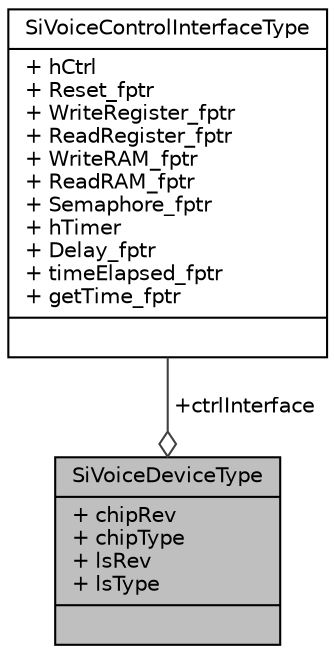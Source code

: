 digraph "SiVoiceDeviceType"
{
  edge [fontname="Helvetica",fontsize="10",labelfontname="Helvetica",labelfontsize="10"];
  node [fontname="Helvetica",fontsize="10",shape=record];
  Node1 [label="{SiVoiceDeviceType\n|+ chipRev\l+ chipType\l+ lsRev\l+ lsType\l|}",height=0.2,width=0.4,color="black", fillcolor="grey75", style="filled", fontcolor="black"];
  Node2 -> Node1 [color="grey25",fontsize="10",style="solid",label=" +ctrlInterface" ,arrowhead="odiamond",fontname="Helvetica"];
  Node2 [label="{SiVoiceControlInterfaceType\n|+ hCtrl\l+ Reset_fptr\l+ WriteRegister_fptr\l+ ReadRegister_fptr\l+ WriteRAM_fptr\l+ ReadRAM_fptr\l+ Semaphore_fptr\l+ hTimer\l+ Delay_fptr\l+ timeElapsed_fptr\l+ getTime_fptr\l|}",height=0.2,width=0.4,color="black", fillcolor="white", style="filled",URL="$struct_si_voice_control_interface_type.html"];
}
